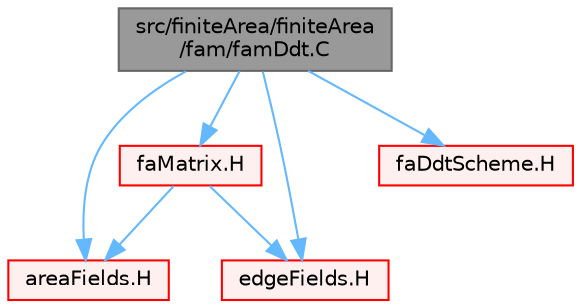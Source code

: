 digraph "src/finiteArea/finiteArea/fam/famDdt.C"
{
 // LATEX_PDF_SIZE
  bgcolor="transparent";
  edge [fontname=Helvetica,fontsize=10,labelfontname=Helvetica,labelfontsize=10];
  node [fontname=Helvetica,fontsize=10,shape=box,height=0.2,width=0.4];
  Node1 [id="Node000001",label="src/finiteArea/finiteArea\l/fam/famDdt.C",height=0.2,width=0.4,color="gray40", fillcolor="grey60", style="filled", fontcolor="black",tooltip=" "];
  Node1 -> Node2 [id="edge1_Node000001_Node000002",color="steelblue1",style="solid",tooltip=" "];
  Node2 [id="Node000002",label="areaFields.H",height=0.2,width=0.4,color="red", fillcolor="#FFF0F0", style="filled",URL="$areaFields_8H.html",tooltip=" "];
  Node1 -> Node385 [id="edge2_Node000001_Node000385",color="steelblue1",style="solid",tooltip=" "];
  Node385 [id="Node000385",label="edgeFields.H",height=0.2,width=0.4,color="red", fillcolor="#FFF0F0", style="filled",URL="$edgeFields_8H.html",tooltip=" "];
  Node1 -> Node393 [id="edge3_Node000001_Node000393",color="steelblue1",style="solid",tooltip=" "];
  Node393 [id="Node000393",label="faMatrix.H",height=0.2,width=0.4,color="red", fillcolor="#FFF0F0", style="filled",URL="$faMatrix_8H.html",tooltip=" "];
  Node393 -> Node2 [id="edge4_Node000393_Node000002",color="steelblue1",style="solid",tooltip=" "];
  Node393 -> Node385 [id="edge5_Node000393_Node000385",color="steelblue1",style="solid",tooltip=" "];
  Node1 -> Node396 [id="edge6_Node000001_Node000396",color="steelblue1",style="solid",tooltip=" "];
  Node396 [id="Node000396",label="faDdtScheme.H",height=0.2,width=0.4,color="red", fillcolor="#FFF0F0", style="filled",URL="$faDdtScheme_8H.html",tooltip=" "];
}
